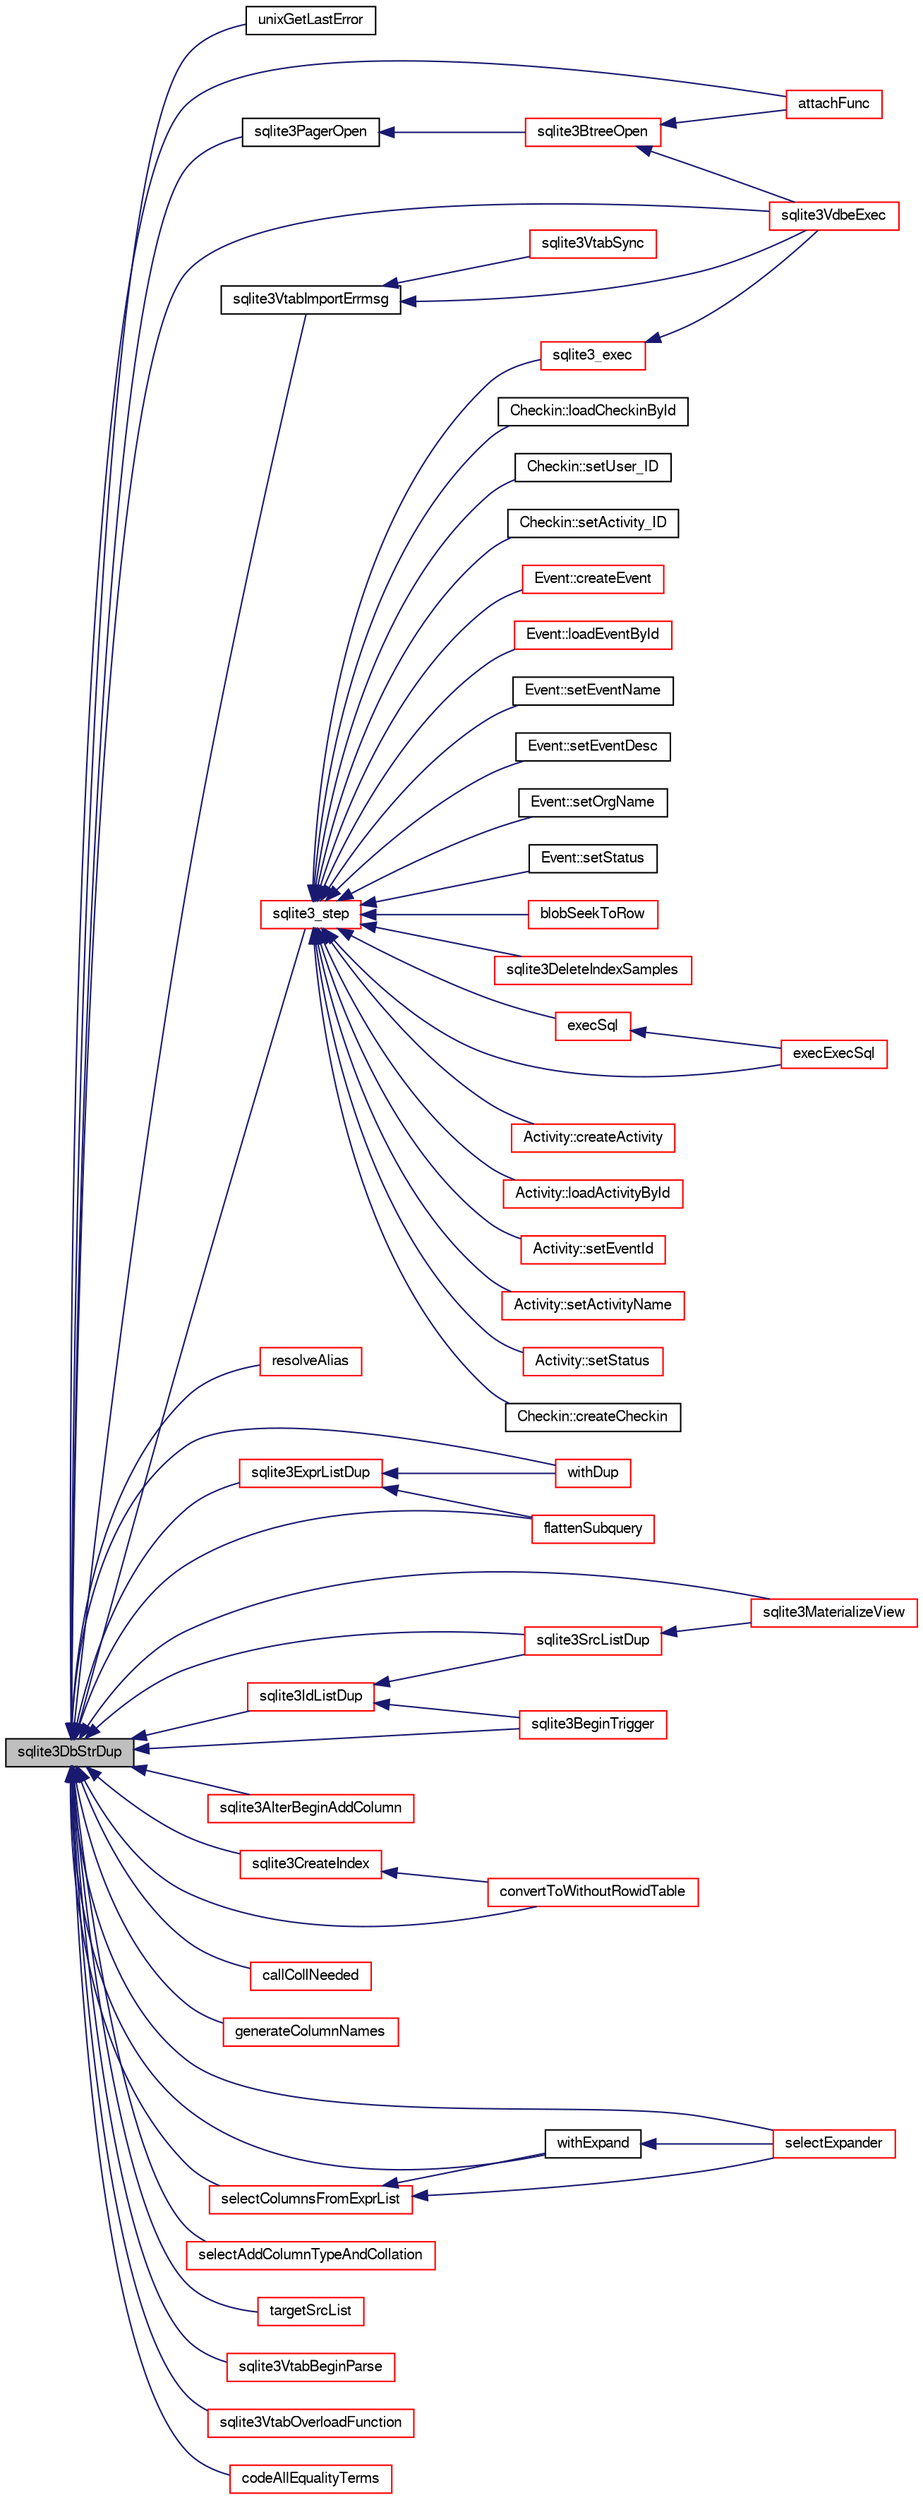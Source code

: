 digraph "sqlite3DbStrDup"
{
  edge [fontname="FreeSans",fontsize="10",labelfontname="FreeSans",labelfontsize="10"];
  node [fontname="FreeSans",fontsize="10",shape=record];
  rankdir="LR";
  Node491925 [label="sqlite3DbStrDup",height=0.2,width=0.4,color="black", fillcolor="grey75", style="filled", fontcolor="black"];
  Node491925 -> Node491926 [dir="back",color="midnightblue",fontsize="10",style="solid",fontname="FreeSans"];
  Node491926 [label="unixGetLastError",height=0.2,width=0.4,color="black", fillcolor="white", style="filled",URL="$sqlite3_8c.html#aed1e42f49d74b419c3c85b559dd61240"];
  Node491925 -> Node491927 [dir="back",color="midnightblue",fontsize="10",style="solid",fontname="FreeSans"];
  Node491927 [label="sqlite3PagerOpen",height=0.2,width=0.4,color="black", fillcolor="white", style="filled",URL="$sqlite3_8c.html#a5b4a74e8a1754922c482b7af19b30611"];
  Node491927 -> Node491928 [dir="back",color="midnightblue",fontsize="10",style="solid",fontname="FreeSans"];
  Node491928 [label="sqlite3BtreeOpen",height=0.2,width=0.4,color="red", fillcolor="white", style="filled",URL="$sqlite3_8c.html#a13dcb44dc34af6ce9d38de9c5aa975f9"];
  Node491928 -> Node491929 [dir="back",color="midnightblue",fontsize="10",style="solid",fontname="FreeSans"];
  Node491929 [label="sqlite3VdbeExec",height=0.2,width=0.4,color="red", fillcolor="white", style="filled",URL="$sqlite3_8c.html#a8ce40a614bdc56719c4d642b1e4dfb21"];
  Node491928 -> Node491957 [dir="back",color="midnightblue",fontsize="10",style="solid",fontname="FreeSans"];
  Node491957 [label="attachFunc",height=0.2,width=0.4,color="red", fillcolor="white", style="filled",URL="$sqlite3_8c.html#a69cb751a7da501b9a0aa37e0d7c3eaf7"];
  Node491925 -> Node492195 [dir="back",color="midnightblue",fontsize="10",style="solid",fontname="FreeSans"];
  Node492195 [label="sqlite3VtabImportErrmsg",height=0.2,width=0.4,color="black", fillcolor="white", style="filled",URL="$sqlite3_8c.html#a96aa708448f6afa640d78b17471c4493"];
  Node492195 -> Node491929 [dir="back",color="midnightblue",fontsize="10",style="solid",fontname="FreeSans"];
  Node492195 -> Node492196 [dir="back",color="midnightblue",fontsize="10",style="solid",fontname="FreeSans"];
  Node492196 [label="sqlite3VtabSync",height=0.2,width=0.4,color="red", fillcolor="white", style="filled",URL="$sqlite3_8c.html#ad72daa461e657b759bfb8747cb5b6d3e"];
  Node491925 -> Node491931 [dir="back",color="midnightblue",fontsize="10",style="solid",fontname="FreeSans"];
  Node491931 [label="sqlite3_step",height=0.2,width=0.4,color="red", fillcolor="white", style="filled",URL="$sqlite3_8h.html#ac1e491ce36b7471eb28387f7d3c74334"];
  Node491931 -> Node491932 [dir="back",color="midnightblue",fontsize="10",style="solid",fontname="FreeSans"];
  Node491932 [label="Activity::createActivity",height=0.2,width=0.4,color="red", fillcolor="white", style="filled",URL="$classActivity.html#a813cc5e52c14ab49b39014c134e3425b"];
  Node491931 -> Node491935 [dir="back",color="midnightblue",fontsize="10",style="solid",fontname="FreeSans"];
  Node491935 [label="Activity::loadActivityById",height=0.2,width=0.4,color="red", fillcolor="white", style="filled",URL="$classActivity.html#abe4ffb4f08a47212ebf9013259d9e7fd"];
  Node491931 -> Node491937 [dir="back",color="midnightblue",fontsize="10",style="solid",fontname="FreeSans"];
  Node491937 [label="Activity::setEventId",height=0.2,width=0.4,color="red", fillcolor="white", style="filled",URL="$classActivity.html#adb1d0fd0d08f473e068f0a4086bfa9ca"];
  Node491931 -> Node491938 [dir="back",color="midnightblue",fontsize="10",style="solid",fontname="FreeSans"];
  Node491938 [label="Activity::setActivityName",height=0.2,width=0.4,color="red", fillcolor="white", style="filled",URL="$classActivity.html#a62dc3737b33915a36086f9dd26d16a81"];
  Node491931 -> Node491939 [dir="back",color="midnightblue",fontsize="10",style="solid",fontname="FreeSans"];
  Node491939 [label="Activity::setStatus",height=0.2,width=0.4,color="red", fillcolor="white", style="filled",URL="$classActivity.html#af618135a7738f4d2a7ee147a8ef912ea"];
  Node491931 -> Node491940 [dir="back",color="midnightblue",fontsize="10",style="solid",fontname="FreeSans"];
  Node491940 [label="Checkin::createCheckin",height=0.2,width=0.4,color="black", fillcolor="white", style="filled",URL="$classCheckin.html#a4e40acdf7fff0e607f6de4f24f3a163c"];
  Node491931 -> Node491941 [dir="back",color="midnightblue",fontsize="10",style="solid",fontname="FreeSans"];
  Node491941 [label="Checkin::loadCheckinById",height=0.2,width=0.4,color="black", fillcolor="white", style="filled",URL="$classCheckin.html#a3461f70ea6c68475225f2a07f78a21e0"];
  Node491931 -> Node491942 [dir="back",color="midnightblue",fontsize="10",style="solid",fontname="FreeSans"];
  Node491942 [label="Checkin::setUser_ID",height=0.2,width=0.4,color="black", fillcolor="white", style="filled",URL="$classCheckin.html#a76ab640f4f912876dbebf183db5359c6"];
  Node491931 -> Node491943 [dir="back",color="midnightblue",fontsize="10",style="solid",fontname="FreeSans"];
  Node491943 [label="Checkin::setActivity_ID",height=0.2,width=0.4,color="black", fillcolor="white", style="filled",URL="$classCheckin.html#ab2ff3ec2604ec73a42af25874a00b232"];
  Node491931 -> Node491944 [dir="back",color="midnightblue",fontsize="10",style="solid",fontname="FreeSans"];
  Node491944 [label="Event::createEvent",height=0.2,width=0.4,color="red", fillcolor="white", style="filled",URL="$classEvent.html#a77adb9f4a46ffb32c2d931f0691f5903"];
  Node491931 -> Node491945 [dir="back",color="midnightblue",fontsize="10",style="solid",fontname="FreeSans"];
  Node491945 [label="Event::loadEventById",height=0.2,width=0.4,color="red", fillcolor="white", style="filled",URL="$classEvent.html#afa66cea33f722dbeecb69cc98fdea055"];
  Node491931 -> Node491946 [dir="back",color="midnightblue",fontsize="10",style="solid",fontname="FreeSans"];
  Node491946 [label="Event::setEventName",height=0.2,width=0.4,color="black", fillcolor="white", style="filled",URL="$classEvent.html#a10596b6ca077df05184e30d62b08729d"];
  Node491931 -> Node491947 [dir="back",color="midnightblue",fontsize="10",style="solid",fontname="FreeSans"];
  Node491947 [label="Event::setEventDesc",height=0.2,width=0.4,color="black", fillcolor="white", style="filled",URL="$classEvent.html#ae36b8377dcae792f1c5c4726024c981b"];
  Node491931 -> Node491948 [dir="back",color="midnightblue",fontsize="10",style="solid",fontname="FreeSans"];
  Node491948 [label="Event::setOrgName",height=0.2,width=0.4,color="black", fillcolor="white", style="filled",URL="$classEvent.html#a19aac0f776bd764563a54977656cf680"];
  Node491931 -> Node491949 [dir="back",color="midnightblue",fontsize="10",style="solid",fontname="FreeSans"];
  Node491949 [label="Event::setStatus",height=0.2,width=0.4,color="black", fillcolor="white", style="filled",URL="$classEvent.html#ab0a6b9285af0f4172eb841e2b80f8972"];
  Node491931 -> Node491950 [dir="back",color="midnightblue",fontsize="10",style="solid",fontname="FreeSans"];
  Node491950 [label="blobSeekToRow",height=0.2,width=0.4,color="red", fillcolor="white", style="filled",URL="$sqlite3_8c.html#afff57e13332b98c8a44a7cebe38962ab"];
  Node491931 -> Node491953 [dir="back",color="midnightblue",fontsize="10",style="solid",fontname="FreeSans"];
  Node491953 [label="sqlite3DeleteIndexSamples",height=0.2,width=0.4,color="red", fillcolor="white", style="filled",URL="$sqlite3_8c.html#aaeda0302fbf61397ec009f65bed047ef"];
  Node491931 -> Node492122 [dir="back",color="midnightblue",fontsize="10",style="solid",fontname="FreeSans"];
  Node492122 [label="sqlite3_exec",height=0.2,width=0.4,color="red", fillcolor="white", style="filled",URL="$sqlite3_8h.html#a97487ec8150e0bcc8fa392ab8f0e24db"];
  Node492122 -> Node491929 [dir="back",color="midnightblue",fontsize="10",style="solid",fontname="FreeSans"];
  Node491931 -> Node492113 [dir="back",color="midnightblue",fontsize="10",style="solid",fontname="FreeSans"];
  Node492113 [label="execSql",height=0.2,width=0.4,color="red", fillcolor="white", style="filled",URL="$sqlite3_8c.html#a7d16651b98a110662f4c265eff0246cb"];
  Node492113 -> Node492114 [dir="back",color="midnightblue",fontsize="10",style="solid",fontname="FreeSans"];
  Node492114 [label="execExecSql",height=0.2,width=0.4,color="red", fillcolor="white", style="filled",URL="$sqlite3_8c.html#ac1be09a6c047f21133d16378d301e0d4"];
  Node491931 -> Node492114 [dir="back",color="midnightblue",fontsize="10",style="solid",fontname="FreeSans"];
  Node491925 -> Node491929 [dir="back",color="midnightblue",fontsize="10",style="solid",fontname="FreeSans"];
  Node491925 -> Node492072 [dir="back",color="midnightblue",fontsize="10",style="solid",fontname="FreeSans"];
  Node492072 [label="resolveAlias",height=0.2,width=0.4,color="red", fillcolor="white", style="filled",URL="$sqlite3_8c.html#af5aa683bef5c0eff80a792aa8a968167"];
  Node491925 -> Node492198 [dir="back",color="midnightblue",fontsize="10",style="solid",fontname="FreeSans"];
  Node492198 [label="withDup",height=0.2,width=0.4,color="red", fillcolor="white", style="filled",URL="$sqlite3_8c.html#a3f4d4194e35fd64b629b1533c50ffd7a"];
  Node491925 -> Node492202 [dir="back",color="midnightblue",fontsize="10",style="solid",fontname="FreeSans"];
  Node492202 [label="sqlite3ExprListDup",height=0.2,width=0.4,color="red", fillcolor="white", style="filled",URL="$sqlite3_8c.html#abfb0903f2fc516fcceec37b3489d528c"];
  Node492202 -> Node492198 [dir="back",color="midnightblue",fontsize="10",style="solid",fontname="FreeSans"];
  Node492202 -> Node492066 [dir="back",color="midnightblue",fontsize="10",style="solid",fontname="FreeSans"];
  Node492066 [label="flattenSubquery",height=0.2,width=0.4,color="red", fillcolor="white", style="filled",URL="$sqlite3_8c.html#aa7dcde293e634ad09c4d76c16a640491"];
  Node491925 -> Node492203 [dir="back",color="midnightblue",fontsize="10",style="solid",fontname="FreeSans"];
  Node492203 [label="sqlite3SrcListDup",height=0.2,width=0.4,color="red", fillcolor="white", style="filled",URL="$sqlite3_8c.html#a915ece76ebeede6852f63a447753ef9f"];
  Node492203 -> Node492049 [dir="back",color="midnightblue",fontsize="10",style="solid",fontname="FreeSans"];
  Node492049 [label="sqlite3MaterializeView",height=0.2,width=0.4,color="red", fillcolor="white", style="filled",URL="$sqlite3_8c.html#a4557984b0b75f998fb0c3f231c9b1def"];
  Node491925 -> Node492205 [dir="back",color="midnightblue",fontsize="10",style="solid",fontname="FreeSans"];
  Node492205 [label="sqlite3IdListDup",height=0.2,width=0.4,color="red", fillcolor="white", style="filled",URL="$sqlite3_8c.html#ac93854367d6e355c60ac6f40f3fe69a1"];
  Node492205 -> Node492203 [dir="back",color="midnightblue",fontsize="10",style="solid",fontname="FreeSans"];
  Node492205 -> Node491987 [dir="back",color="midnightblue",fontsize="10",style="solid",fontname="FreeSans"];
  Node491987 [label="sqlite3BeginTrigger",height=0.2,width=0.4,color="red", fillcolor="white", style="filled",URL="$sqlite3_8c.html#ac20a731dbd52edec68a09962c7f39a4c"];
  Node491925 -> Node491966 [dir="back",color="midnightblue",fontsize="10",style="solid",fontname="FreeSans"];
  Node491966 [label="sqlite3AlterBeginAddColumn",height=0.2,width=0.4,color="red", fillcolor="white", style="filled",URL="$sqlite3_8c.html#a884f7bc342f8753d938ae1f1b9157d2d"];
  Node491925 -> Node491957 [dir="back",color="midnightblue",fontsize="10",style="solid",fontname="FreeSans"];
  Node491925 -> Node491970 [dir="back",color="midnightblue",fontsize="10",style="solid",fontname="FreeSans"];
  Node491970 [label="convertToWithoutRowidTable",height=0.2,width=0.4,color="red", fillcolor="white", style="filled",URL="$sqlite3_8c.html#a0d41effc4e4a0ba740429a08f6747313"];
  Node491925 -> Node491968 [dir="back",color="midnightblue",fontsize="10",style="solid",fontname="FreeSans"];
  Node491968 [label="sqlite3CreateIndex",height=0.2,width=0.4,color="red", fillcolor="white", style="filled",URL="$sqlite3_8c.html#a8dbe5e590ab6c58a8c45f34f7c81e825"];
  Node491968 -> Node491970 [dir="back",color="midnightblue",fontsize="10",style="solid",fontname="FreeSans"];
  Node491925 -> Node492206 [dir="back",color="midnightblue",fontsize="10",style="solid",fontname="FreeSans"];
  Node492206 [label="callCollNeeded",height=0.2,width=0.4,color="red", fillcolor="white", style="filled",URL="$sqlite3_8c.html#a4b69d70c8956d161ab4ec05d87ae1054"];
  Node491925 -> Node492049 [dir="back",color="midnightblue",fontsize="10",style="solid",fontname="FreeSans"];
  Node491925 -> Node492244 [dir="back",color="midnightblue",fontsize="10",style="solid",fontname="FreeSans"];
  Node492244 [label="generateColumnNames",height=0.2,width=0.4,color="red", fillcolor="white", style="filled",URL="$sqlite3_8c.html#a9373f35df9061335d5b371e7bbf22a11"];
  Node491925 -> Node492245 [dir="back",color="midnightblue",fontsize="10",style="solid",fontname="FreeSans"];
  Node492245 [label="selectColumnsFromExprList",height=0.2,width=0.4,color="red", fillcolor="white", style="filled",URL="$sqlite3_8c.html#a8ee79348729b2c9134f2c1fd407302e3"];
  Node492245 -> Node492204 [dir="back",color="midnightblue",fontsize="10",style="solid",fontname="FreeSans"];
  Node492204 [label="withExpand",height=0.2,width=0.4,color="black", fillcolor="white", style="filled",URL="$sqlite3_8c.html#abfe30ddf22391eeda2da9ba60c23bf0b"];
  Node492204 -> Node491990 [dir="back",color="midnightblue",fontsize="10",style="solid",fontname="FreeSans"];
  Node491990 [label="selectExpander",height=0.2,width=0.4,color="red", fillcolor="white", style="filled",URL="$sqlite3_8c.html#abee977318fbf74531340c6e41b0ca953"];
  Node492245 -> Node491990 [dir="back",color="midnightblue",fontsize="10",style="solid",fontname="FreeSans"];
  Node491925 -> Node492219 [dir="back",color="midnightblue",fontsize="10",style="solid",fontname="FreeSans"];
  Node492219 [label="selectAddColumnTypeAndCollation",height=0.2,width=0.4,color="red", fillcolor="white", style="filled",URL="$sqlite3_8c.html#af0d3e812ed68a0aabcc6cfeeb0ac523f"];
  Node491925 -> Node492066 [dir="back",color="midnightblue",fontsize="10",style="solid",fontname="FreeSans"];
  Node491925 -> Node492204 [dir="back",color="midnightblue",fontsize="10",style="solid",fontname="FreeSans"];
  Node491925 -> Node491990 [dir="back",color="midnightblue",fontsize="10",style="solid",fontname="FreeSans"];
  Node491925 -> Node491987 [dir="back",color="midnightblue",fontsize="10",style="solid",fontname="FreeSans"];
  Node491925 -> Node492067 [dir="back",color="midnightblue",fontsize="10",style="solid",fontname="FreeSans"];
  Node492067 [label="targetSrcList",height=0.2,width=0.4,color="red", fillcolor="white", style="filled",URL="$sqlite3_8c.html#ac6d5dbd67ce267b4bbee4c03f050ef69"];
  Node491925 -> Node492052 [dir="back",color="midnightblue",fontsize="10",style="solid",fontname="FreeSans"];
  Node492052 [label="sqlite3VtabBeginParse",height=0.2,width=0.4,color="red", fillcolor="white", style="filled",URL="$sqlite3_8c.html#a081b9e174ed9650ac90990d60cd36e96"];
  Node491925 -> Node492246 [dir="back",color="midnightblue",fontsize="10",style="solid",fontname="FreeSans"];
  Node492246 [label="sqlite3VtabOverloadFunction",height=0.2,width=0.4,color="red", fillcolor="white", style="filled",URL="$sqlite3_8c.html#a0098c859c26e3bf31c4e0ccc28a383e3"];
  Node491925 -> Node492048 [dir="back",color="midnightblue",fontsize="10",style="solid",fontname="FreeSans"];
  Node492048 [label="codeAllEqualityTerms",height=0.2,width=0.4,color="red", fillcolor="white", style="filled",URL="$sqlite3_8c.html#a3095598b812500a4efe41bf17cd49381"];
}
